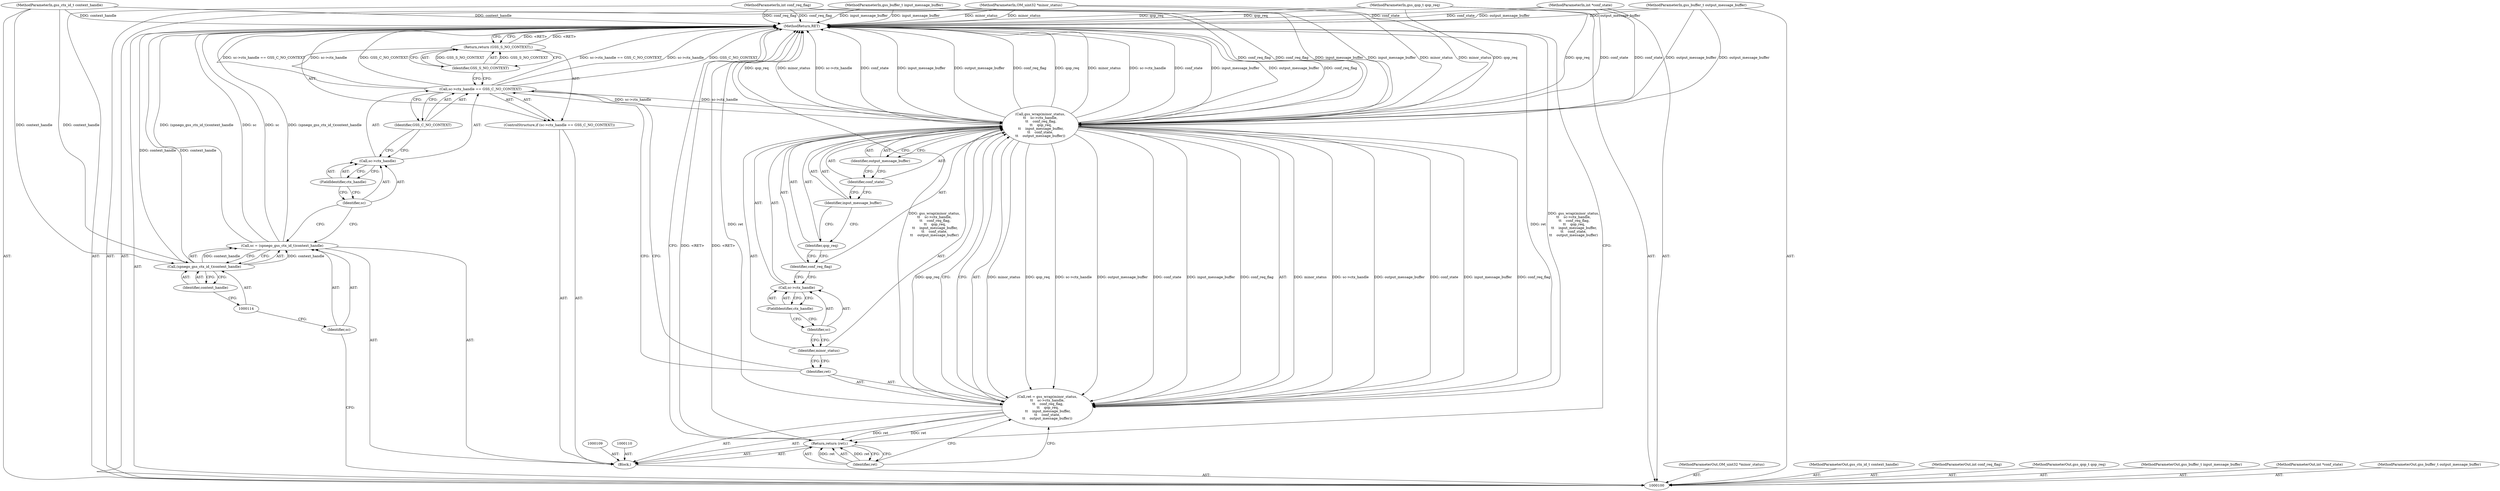 digraph "0_krb5_b51b33f2bc5d1497ddf5bd107f791c101695000d_23" {
"1000138" [label="(MethodReturn,RET)"];
"1000111" [label="(Call,sc = (spnego_gss_ctx_id_t)context_handle)"];
"1000112" [label="(Identifier,sc)"];
"1000113" [label="(Call,(spnego_gss_ctx_id_t)context_handle)"];
"1000115" [label="(Identifier,context_handle)"];
"1000116" [label="(ControlStructure,if (sc->ctx_handle == GSS_C_NO_CONTEXT))"];
"1000121" [label="(Identifier,GSS_C_NO_CONTEXT)"];
"1000117" [label="(Call,sc->ctx_handle == GSS_C_NO_CONTEXT)"];
"1000118" [label="(Call,sc->ctx_handle)"];
"1000119" [label="(Identifier,sc)"];
"1000120" [label="(FieldIdentifier,ctx_handle)"];
"1000123" [label="(Identifier,GSS_S_NO_CONTEXT)"];
"1000122" [label="(Return,return (GSS_S_NO_CONTEXT);)"];
"1000127" [label="(Identifier,minor_status)"];
"1000124" [label="(Call,ret = gss_wrap(minor_status,\n\t\t    sc->ctx_handle,\n \t\t    conf_req_flag,\n \t\t    qop_req,\n \t\t    input_message_buffer,\n\t\t    conf_state,\n\t\t    output_message_buffer))"];
"1000125" [label="(Identifier,ret)"];
"1000126" [label="(Call,gss_wrap(minor_status,\n\t\t    sc->ctx_handle,\n \t\t    conf_req_flag,\n \t\t    qop_req,\n \t\t    input_message_buffer,\n\t\t    conf_state,\n\t\t    output_message_buffer))"];
"1000130" [label="(FieldIdentifier,ctx_handle)"];
"1000128" [label="(Call,sc->ctx_handle)"];
"1000129" [label="(Identifier,sc)"];
"1000131" [label="(Identifier,conf_req_flag)"];
"1000132" [label="(Identifier,qop_req)"];
"1000101" [label="(MethodParameterIn,OM_uint32 *minor_status)"];
"1000180" [label="(MethodParameterOut,OM_uint32 *minor_status)"];
"1000133" [label="(Identifier,input_message_buffer)"];
"1000134" [label="(Identifier,conf_state)"];
"1000135" [label="(Identifier,output_message_buffer)"];
"1000136" [label="(Return,return (ret);)"];
"1000137" [label="(Identifier,ret)"];
"1000102" [label="(MethodParameterIn,gss_ctx_id_t context_handle)"];
"1000181" [label="(MethodParameterOut,gss_ctx_id_t context_handle)"];
"1000103" [label="(MethodParameterIn,int conf_req_flag)"];
"1000182" [label="(MethodParameterOut,int conf_req_flag)"];
"1000104" [label="(MethodParameterIn,gss_qop_t qop_req)"];
"1000183" [label="(MethodParameterOut,gss_qop_t qop_req)"];
"1000105" [label="(MethodParameterIn,gss_buffer_t input_message_buffer)"];
"1000184" [label="(MethodParameterOut,gss_buffer_t input_message_buffer)"];
"1000106" [label="(MethodParameterIn,int *conf_state)"];
"1000185" [label="(MethodParameterOut,int *conf_state)"];
"1000107" [label="(MethodParameterIn,gss_buffer_t output_message_buffer)"];
"1000186" [label="(MethodParameterOut,gss_buffer_t output_message_buffer)"];
"1000108" [label="(Block,)"];
"1000138" -> "1000100"  [label="AST: "];
"1000138" -> "1000122"  [label="CFG: "];
"1000138" -> "1000136"  [label="CFG: "];
"1000136" -> "1000138"  [label="DDG: <RET>"];
"1000122" -> "1000138"  [label="DDG: <RET>"];
"1000117" -> "1000138"  [label="DDG: sc->ctx_handle == GSS_C_NO_CONTEXT"];
"1000117" -> "1000138"  [label="DDG: sc->ctx_handle"];
"1000117" -> "1000138"  [label="DDG: GSS_C_NO_CONTEXT"];
"1000124" -> "1000138"  [label="DDG: gss_wrap(minor_status,\n\t\t    sc->ctx_handle,\n \t\t    conf_req_flag,\n \t\t    qop_req,\n \t\t    input_message_buffer,\n\t\t    conf_state,\n\t\t    output_message_buffer)"];
"1000124" -> "1000138"  [label="DDG: ret"];
"1000107" -> "1000138"  [label="DDG: output_message_buffer"];
"1000104" -> "1000138"  [label="DDG: qop_req"];
"1000105" -> "1000138"  [label="DDG: input_message_buffer"];
"1000126" -> "1000138"  [label="DDG: qop_req"];
"1000126" -> "1000138"  [label="DDG: minor_status"];
"1000126" -> "1000138"  [label="DDG: sc->ctx_handle"];
"1000126" -> "1000138"  [label="DDG: conf_state"];
"1000126" -> "1000138"  [label="DDG: input_message_buffer"];
"1000126" -> "1000138"  [label="DDG: output_message_buffer"];
"1000126" -> "1000138"  [label="DDG: conf_req_flag"];
"1000106" -> "1000138"  [label="DDG: conf_state"];
"1000103" -> "1000138"  [label="DDG: conf_req_flag"];
"1000113" -> "1000138"  [label="DDG: context_handle"];
"1000102" -> "1000138"  [label="DDG: context_handle"];
"1000111" -> "1000138"  [label="DDG: sc"];
"1000111" -> "1000138"  [label="DDG: (spnego_gss_ctx_id_t)context_handle"];
"1000101" -> "1000138"  [label="DDG: minor_status"];
"1000111" -> "1000108"  [label="AST: "];
"1000111" -> "1000113"  [label="CFG: "];
"1000112" -> "1000111"  [label="AST: "];
"1000113" -> "1000111"  [label="AST: "];
"1000119" -> "1000111"  [label="CFG: "];
"1000111" -> "1000138"  [label="DDG: sc"];
"1000111" -> "1000138"  [label="DDG: (spnego_gss_ctx_id_t)context_handle"];
"1000113" -> "1000111"  [label="DDG: context_handle"];
"1000112" -> "1000111"  [label="AST: "];
"1000112" -> "1000100"  [label="CFG: "];
"1000114" -> "1000112"  [label="CFG: "];
"1000113" -> "1000111"  [label="AST: "];
"1000113" -> "1000115"  [label="CFG: "];
"1000114" -> "1000113"  [label="AST: "];
"1000115" -> "1000113"  [label="AST: "];
"1000111" -> "1000113"  [label="CFG: "];
"1000113" -> "1000138"  [label="DDG: context_handle"];
"1000113" -> "1000111"  [label="DDG: context_handle"];
"1000102" -> "1000113"  [label="DDG: context_handle"];
"1000115" -> "1000113"  [label="AST: "];
"1000115" -> "1000114"  [label="CFG: "];
"1000113" -> "1000115"  [label="CFG: "];
"1000116" -> "1000108"  [label="AST: "];
"1000117" -> "1000116"  [label="AST: "];
"1000122" -> "1000116"  [label="AST: "];
"1000121" -> "1000117"  [label="AST: "];
"1000121" -> "1000118"  [label="CFG: "];
"1000117" -> "1000121"  [label="CFG: "];
"1000117" -> "1000116"  [label="AST: "];
"1000117" -> "1000121"  [label="CFG: "];
"1000118" -> "1000117"  [label="AST: "];
"1000121" -> "1000117"  [label="AST: "];
"1000123" -> "1000117"  [label="CFG: "];
"1000125" -> "1000117"  [label="CFG: "];
"1000117" -> "1000138"  [label="DDG: sc->ctx_handle == GSS_C_NO_CONTEXT"];
"1000117" -> "1000138"  [label="DDG: sc->ctx_handle"];
"1000117" -> "1000138"  [label="DDG: GSS_C_NO_CONTEXT"];
"1000117" -> "1000126"  [label="DDG: sc->ctx_handle"];
"1000118" -> "1000117"  [label="AST: "];
"1000118" -> "1000120"  [label="CFG: "];
"1000119" -> "1000118"  [label="AST: "];
"1000120" -> "1000118"  [label="AST: "];
"1000121" -> "1000118"  [label="CFG: "];
"1000119" -> "1000118"  [label="AST: "];
"1000119" -> "1000111"  [label="CFG: "];
"1000120" -> "1000119"  [label="CFG: "];
"1000120" -> "1000118"  [label="AST: "];
"1000120" -> "1000119"  [label="CFG: "];
"1000118" -> "1000120"  [label="CFG: "];
"1000123" -> "1000122"  [label="AST: "];
"1000123" -> "1000117"  [label="CFG: "];
"1000122" -> "1000123"  [label="CFG: "];
"1000123" -> "1000122"  [label="DDG: GSS_S_NO_CONTEXT"];
"1000122" -> "1000116"  [label="AST: "];
"1000122" -> "1000123"  [label="CFG: "];
"1000123" -> "1000122"  [label="AST: "];
"1000138" -> "1000122"  [label="CFG: "];
"1000122" -> "1000138"  [label="DDG: <RET>"];
"1000123" -> "1000122"  [label="DDG: GSS_S_NO_CONTEXT"];
"1000127" -> "1000126"  [label="AST: "];
"1000127" -> "1000125"  [label="CFG: "];
"1000129" -> "1000127"  [label="CFG: "];
"1000124" -> "1000108"  [label="AST: "];
"1000124" -> "1000126"  [label="CFG: "];
"1000125" -> "1000124"  [label="AST: "];
"1000126" -> "1000124"  [label="AST: "];
"1000137" -> "1000124"  [label="CFG: "];
"1000124" -> "1000138"  [label="DDG: gss_wrap(minor_status,\n\t\t    sc->ctx_handle,\n \t\t    conf_req_flag,\n \t\t    qop_req,\n \t\t    input_message_buffer,\n\t\t    conf_state,\n\t\t    output_message_buffer)"];
"1000124" -> "1000138"  [label="DDG: ret"];
"1000126" -> "1000124"  [label="DDG: minor_status"];
"1000126" -> "1000124"  [label="DDG: qop_req"];
"1000126" -> "1000124"  [label="DDG: sc->ctx_handle"];
"1000126" -> "1000124"  [label="DDG: output_message_buffer"];
"1000126" -> "1000124"  [label="DDG: conf_state"];
"1000126" -> "1000124"  [label="DDG: input_message_buffer"];
"1000126" -> "1000124"  [label="DDG: conf_req_flag"];
"1000124" -> "1000136"  [label="DDG: ret"];
"1000125" -> "1000124"  [label="AST: "];
"1000125" -> "1000117"  [label="CFG: "];
"1000127" -> "1000125"  [label="CFG: "];
"1000126" -> "1000124"  [label="AST: "];
"1000126" -> "1000135"  [label="CFG: "];
"1000127" -> "1000126"  [label="AST: "];
"1000128" -> "1000126"  [label="AST: "];
"1000131" -> "1000126"  [label="AST: "];
"1000132" -> "1000126"  [label="AST: "];
"1000133" -> "1000126"  [label="AST: "];
"1000134" -> "1000126"  [label="AST: "];
"1000135" -> "1000126"  [label="AST: "];
"1000124" -> "1000126"  [label="CFG: "];
"1000126" -> "1000138"  [label="DDG: qop_req"];
"1000126" -> "1000138"  [label="DDG: minor_status"];
"1000126" -> "1000138"  [label="DDG: sc->ctx_handle"];
"1000126" -> "1000138"  [label="DDG: conf_state"];
"1000126" -> "1000138"  [label="DDG: input_message_buffer"];
"1000126" -> "1000138"  [label="DDG: output_message_buffer"];
"1000126" -> "1000138"  [label="DDG: conf_req_flag"];
"1000126" -> "1000124"  [label="DDG: minor_status"];
"1000126" -> "1000124"  [label="DDG: qop_req"];
"1000126" -> "1000124"  [label="DDG: sc->ctx_handle"];
"1000126" -> "1000124"  [label="DDG: output_message_buffer"];
"1000126" -> "1000124"  [label="DDG: conf_state"];
"1000126" -> "1000124"  [label="DDG: input_message_buffer"];
"1000126" -> "1000124"  [label="DDG: conf_req_flag"];
"1000101" -> "1000126"  [label="DDG: minor_status"];
"1000117" -> "1000126"  [label="DDG: sc->ctx_handle"];
"1000103" -> "1000126"  [label="DDG: conf_req_flag"];
"1000104" -> "1000126"  [label="DDG: qop_req"];
"1000105" -> "1000126"  [label="DDG: input_message_buffer"];
"1000106" -> "1000126"  [label="DDG: conf_state"];
"1000107" -> "1000126"  [label="DDG: output_message_buffer"];
"1000130" -> "1000128"  [label="AST: "];
"1000130" -> "1000129"  [label="CFG: "];
"1000128" -> "1000130"  [label="CFG: "];
"1000128" -> "1000126"  [label="AST: "];
"1000128" -> "1000130"  [label="CFG: "];
"1000129" -> "1000128"  [label="AST: "];
"1000130" -> "1000128"  [label="AST: "];
"1000131" -> "1000128"  [label="CFG: "];
"1000129" -> "1000128"  [label="AST: "];
"1000129" -> "1000127"  [label="CFG: "];
"1000130" -> "1000129"  [label="CFG: "];
"1000131" -> "1000126"  [label="AST: "];
"1000131" -> "1000128"  [label="CFG: "];
"1000132" -> "1000131"  [label="CFG: "];
"1000132" -> "1000126"  [label="AST: "];
"1000132" -> "1000131"  [label="CFG: "];
"1000133" -> "1000132"  [label="CFG: "];
"1000101" -> "1000100"  [label="AST: "];
"1000101" -> "1000138"  [label="DDG: minor_status"];
"1000101" -> "1000126"  [label="DDG: minor_status"];
"1000180" -> "1000100"  [label="AST: "];
"1000133" -> "1000126"  [label="AST: "];
"1000133" -> "1000132"  [label="CFG: "];
"1000134" -> "1000133"  [label="CFG: "];
"1000134" -> "1000126"  [label="AST: "];
"1000134" -> "1000133"  [label="CFG: "];
"1000135" -> "1000134"  [label="CFG: "];
"1000135" -> "1000126"  [label="AST: "];
"1000135" -> "1000134"  [label="CFG: "];
"1000126" -> "1000135"  [label="CFG: "];
"1000136" -> "1000108"  [label="AST: "];
"1000136" -> "1000137"  [label="CFG: "];
"1000137" -> "1000136"  [label="AST: "];
"1000138" -> "1000136"  [label="CFG: "];
"1000136" -> "1000138"  [label="DDG: <RET>"];
"1000137" -> "1000136"  [label="DDG: ret"];
"1000124" -> "1000136"  [label="DDG: ret"];
"1000137" -> "1000136"  [label="AST: "];
"1000137" -> "1000124"  [label="CFG: "];
"1000136" -> "1000137"  [label="CFG: "];
"1000137" -> "1000136"  [label="DDG: ret"];
"1000102" -> "1000100"  [label="AST: "];
"1000102" -> "1000138"  [label="DDG: context_handle"];
"1000102" -> "1000113"  [label="DDG: context_handle"];
"1000181" -> "1000100"  [label="AST: "];
"1000103" -> "1000100"  [label="AST: "];
"1000103" -> "1000138"  [label="DDG: conf_req_flag"];
"1000103" -> "1000126"  [label="DDG: conf_req_flag"];
"1000182" -> "1000100"  [label="AST: "];
"1000104" -> "1000100"  [label="AST: "];
"1000104" -> "1000138"  [label="DDG: qop_req"];
"1000104" -> "1000126"  [label="DDG: qop_req"];
"1000183" -> "1000100"  [label="AST: "];
"1000105" -> "1000100"  [label="AST: "];
"1000105" -> "1000138"  [label="DDG: input_message_buffer"];
"1000105" -> "1000126"  [label="DDG: input_message_buffer"];
"1000184" -> "1000100"  [label="AST: "];
"1000106" -> "1000100"  [label="AST: "];
"1000106" -> "1000138"  [label="DDG: conf_state"];
"1000106" -> "1000126"  [label="DDG: conf_state"];
"1000185" -> "1000100"  [label="AST: "];
"1000107" -> "1000100"  [label="AST: "];
"1000107" -> "1000138"  [label="DDG: output_message_buffer"];
"1000107" -> "1000126"  [label="DDG: output_message_buffer"];
"1000186" -> "1000100"  [label="AST: "];
"1000108" -> "1000100"  [label="AST: "];
"1000109" -> "1000108"  [label="AST: "];
"1000110" -> "1000108"  [label="AST: "];
"1000111" -> "1000108"  [label="AST: "];
"1000116" -> "1000108"  [label="AST: "];
"1000124" -> "1000108"  [label="AST: "];
"1000136" -> "1000108"  [label="AST: "];
}

